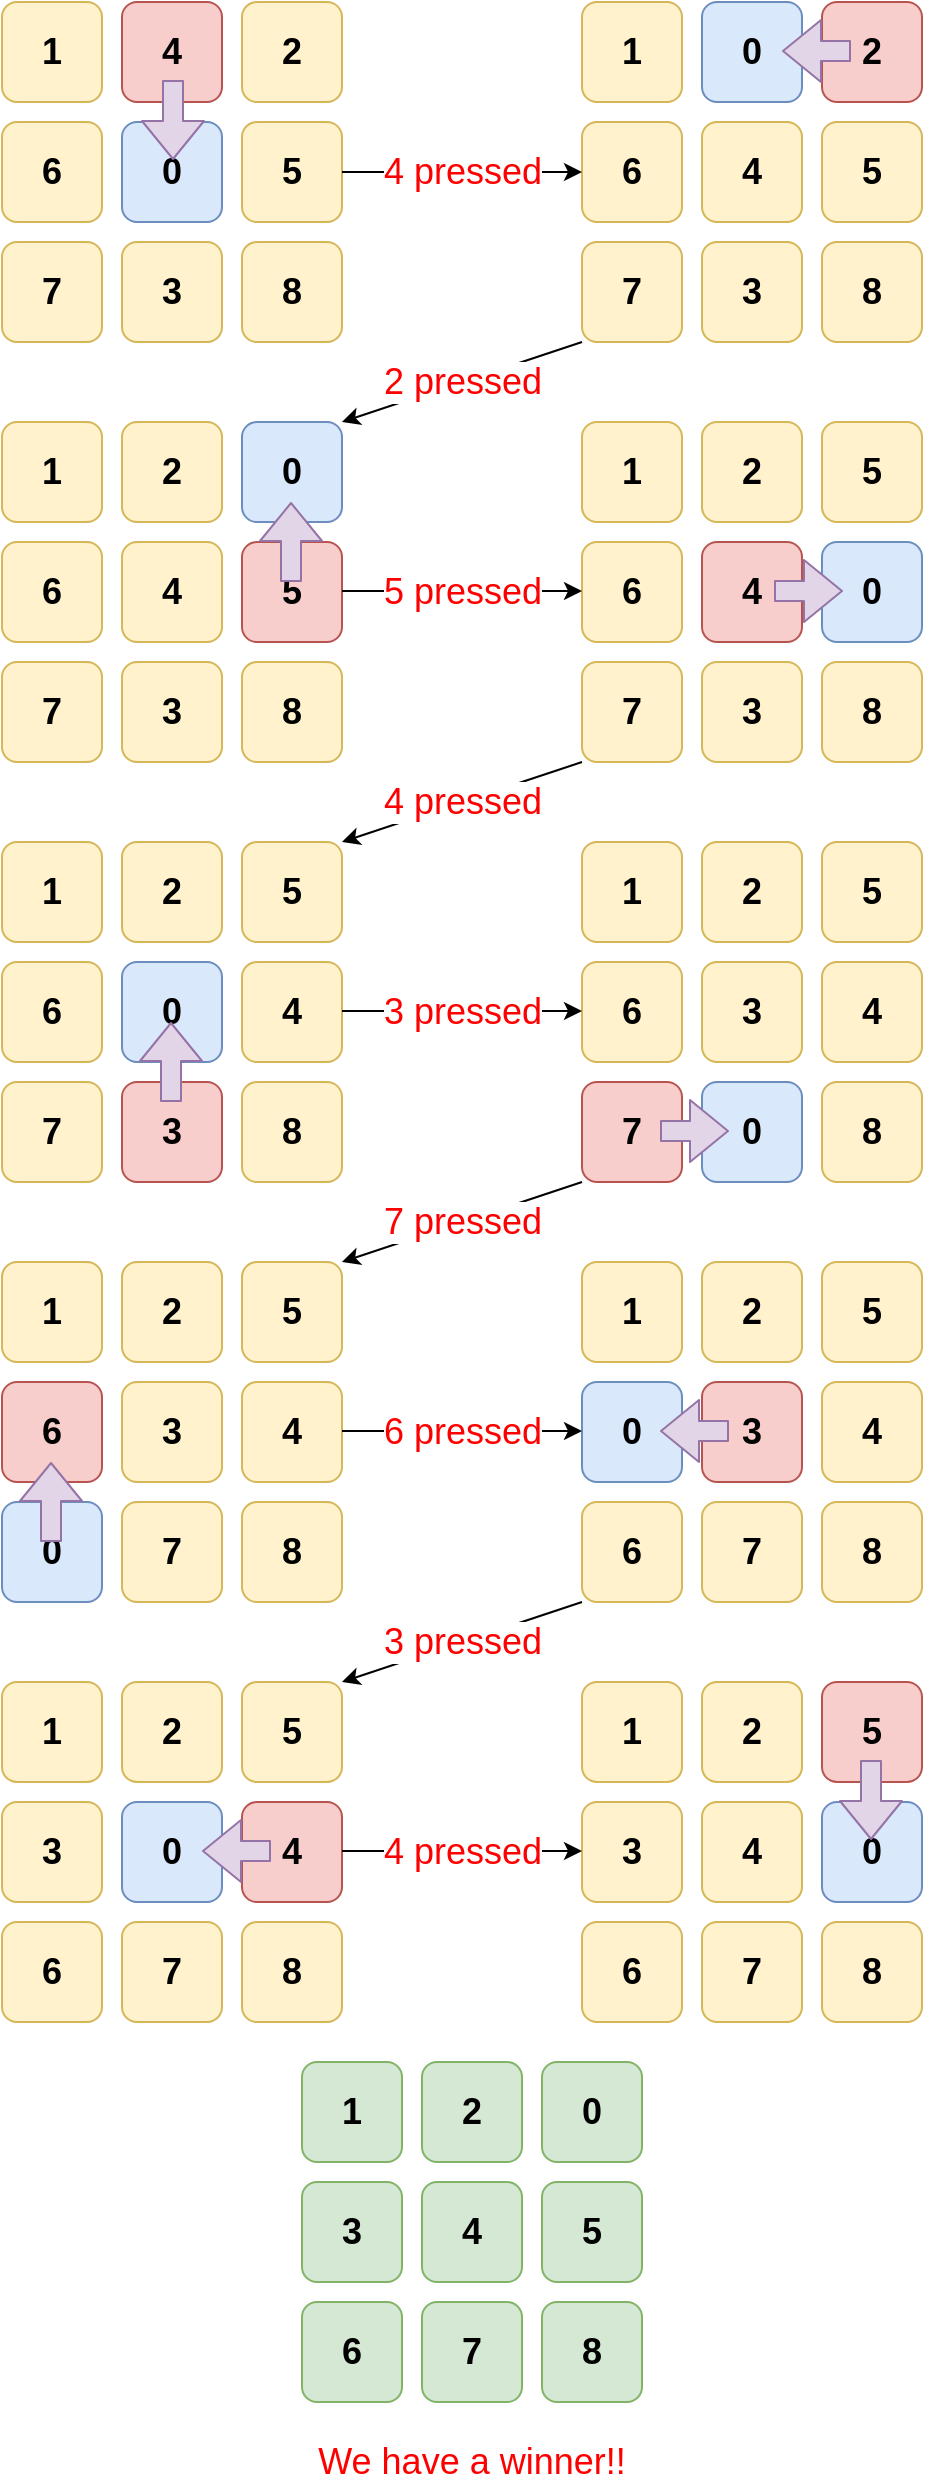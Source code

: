 <mxfile version="13.3.5" type="device"><diagram id="IdNBwmiJnigs1RtNa83q" name="Page-1"><mxGraphModel dx="505" dy="533" grid="1" gridSize="10" guides="1" tooltips="1" connect="1" arrows="1" fold="1" page="1" pageScale="1" pageWidth="827" pageHeight="1169" math="0" shadow="0"><root><mxCell id="0"/><mxCell id="1" parent="0"/><mxCell id="fEAamRtBCOsZhk_Phwfq-10" value="" style="group;fontStyle=1;fontSize=18;" parent="1" vertex="1" connectable="0"><mxGeometry x="50" y="30" width="170" height="170" as="geometry"/></mxCell><mxCell id="fEAamRtBCOsZhk_Phwfq-1" value="1" style="rounded=1;whiteSpace=wrap;html=1;fontStyle=1;fillColor=#fff2cc;strokeColor=#d6b656;fontSize=18;" parent="fEAamRtBCOsZhk_Phwfq-10" vertex="1"><mxGeometry width="50" height="50" as="geometry"/></mxCell><mxCell id="fEAamRtBCOsZhk_Phwfq-2" value="4" style="rounded=1;whiteSpace=wrap;html=1;fontStyle=1;fillColor=#f8cecc;strokeColor=#b85450;fontSize=18;" parent="fEAamRtBCOsZhk_Phwfq-10" vertex="1"><mxGeometry x="60" width="50" height="50" as="geometry"/></mxCell><mxCell id="fEAamRtBCOsZhk_Phwfq-3" value="2" style="rounded=1;whiteSpace=wrap;html=1;fontStyle=1;fillColor=#fff2cc;strokeColor=#d6b656;fontSize=18;" parent="fEAamRtBCOsZhk_Phwfq-10" vertex="1"><mxGeometry x="120" width="50" height="50" as="geometry"/></mxCell><mxCell id="fEAamRtBCOsZhk_Phwfq-4" value="6" style="rounded=1;whiteSpace=wrap;html=1;fontStyle=1;fillColor=#fff2cc;strokeColor=#d6b656;fontSize=18;" parent="fEAamRtBCOsZhk_Phwfq-10" vertex="1"><mxGeometry y="60" width="50" height="50" as="geometry"/></mxCell><mxCell id="fEAamRtBCOsZhk_Phwfq-5" value="0" style="rounded=1;whiteSpace=wrap;html=1;fontStyle=1;fillColor=#dae8fc;strokeColor=#6c8ebf;fontSize=18;" parent="fEAamRtBCOsZhk_Phwfq-10" vertex="1"><mxGeometry x="60" y="60" width="50" height="50" as="geometry"/></mxCell><mxCell id="fEAamRtBCOsZhk_Phwfq-6" value="5" style="rounded=1;whiteSpace=wrap;html=1;fontStyle=1;fillColor=#fff2cc;strokeColor=#d6b656;fontSize=18;" parent="fEAamRtBCOsZhk_Phwfq-10" vertex="1"><mxGeometry x="120" y="60" width="50" height="50" as="geometry"/></mxCell><mxCell id="fEAamRtBCOsZhk_Phwfq-7" value="7" style="rounded=1;whiteSpace=wrap;html=1;fontStyle=1;fillColor=#fff2cc;strokeColor=#d6b656;fontSize=18;" parent="fEAamRtBCOsZhk_Phwfq-10" vertex="1"><mxGeometry y="120" width="50" height="50" as="geometry"/></mxCell><mxCell id="fEAamRtBCOsZhk_Phwfq-8" value="3" style="rounded=1;whiteSpace=wrap;html=1;fontStyle=1;fillColor=#fff2cc;strokeColor=#d6b656;fontSize=18;" parent="fEAamRtBCOsZhk_Phwfq-10" vertex="1"><mxGeometry x="60" y="120" width="50" height="50" as="geometry"/></mxCell><mxCell id="fEAamRtBCOsZhk_Phwfq-9" value="8" style="rounded=1;whiteSpace=wrap;html=1;fontStyle=1;fillColor=#fff2cc;strokeColor=#d6b656;fontSize=18;" parent="fEAamRtBCOsZhk_Phwfq-10" vertex="1"><mxGeometry x="120" y="120" width="50" height="50" as="geometry"/></mxCell><mxCell id="2g79QHtmMcU-OyYzCeHJ-21" value="" style="shape=flexArrow;endArrow=classic;html=1;fillColor=#e1d5e7;strokeColor=#9673a6;fontSize=18;" edge="1" parent="fEAamRtBCOsZhk_Phwfq-10"><mxGeometry width="50" height="50" relative="1" as="geometry"><mxPoint x="85.5" y="39" as="sourcePoint"/><mxPoint x="85.5" y="79" as="targetPoint"/></mxGeometry></mxCell><mxCell id="fEAamRtBCOsZhk_Phwfq-11" value="" style="group;fontStyle=1;fontSize=18;" parent="1" vertex="1" connectable="0"><mxGeometry x="340" y="30" width="170" height="170" as="geometry"/></mxCell><mxCell id="fEAamRtBCOsZhk_Phwfq-12" value="1" style="rounded=1;whiteSpace=wrap;html=1;fontStyle=1;fillColor=#fff2cc;strokeColor=#d6b656;fontSize=18;" parent="fEAamRtBCOsZhk_Phwfq-11" vertex="1"><mxGeometry width="50" height="50" as="geometry"/></mxCell><mxCell id="fEAamRtBCOsZhk_Phwfq-13" value="0" style="rounded=1;whiteSpace=wrap;html=1;fontStyle=1;fillColor=#dae8fc;strokeColor=#6c8ebf;fontSize=18;" parent="fEAamRtBCOsZhk_Phwfq-11" vertex="1"><mxGeometry x="60" width="50" height="50" as="geometry"/></mxCell><mxCell id="fEAamRtBCOsZhk_Phwfq-14" value="2" style="rounded=1;whiteSpace=wrap;html=1;fontStyle=1;fillColor=#f8cecc;strokeColor=#b85450;fontSize=18;" parent="fEAamRtBCOsZhk_Phwfq-11" vertex="1"><mxGeometry x="120" width="50" height="50" as="geometry"/></mxCell><mxCell id="fEAamRtBCOsZhk_Phwfq-15" value="6" style="rounded=1;whiteSpace=wrap;html=1;fontStyle=1;fillColor=#fff2cc;strokeColor=#d6b656;fontSize=18;" parent="fEAamRtBCOsZhk_Phwfq-11" vertex="1"><mxGeometry y="60" width="50" height="50" as="geometry"/></mxCell><mxCell id="fEAamRtBCOsZhk_Phwfq-16" value="4" style="rounded=1;whiteSpace=wrap;html=1;fontStyle=1;fillColor=#fff2cc;strokeColor=#d6b656;fontSize=18;" parent="fEAamRtBCOsZhk_Phwfq-11" vertex="1"><mxGeometry x="60" y="60" width="50" height="50" as="geometry"/></mxCell><mxCell id="fEAamRtBCOsZhk_Phwfq-17" value="5" style="rounded=1;whiteSpace=wrap;html=1;fontStyle=1;fillColor=#fff2cc;strokeColor=#d6b656;fontSize=18;" parent="fEAamRtBCOsZhk_Phwfq-11" vertex="1"><mxGeometry x="120" y="60" width="50" height="50" as="geometry"/></mxCell><mxCell id="fEAamRtBCOsZhk_Phwfq-18" value="7" style="rounded=1;whiteSpace=wrap;html=1;fontStyle=1;fillColor=#fff2cc;strokeColor=#d6b656;fontSize=18;" parent="fEAamRtBCOsZhk_Phwfq-11" vertex="1"><mxGeometry y="120" width="50" height="50" as="geometry"/></mxCell><mxCell id="fEAamRtBCOsZhk_Phwfq-19" value="3" style="rounded=1;whiteSpace=wrap;html=1;fontStyle=1;fillColor=#fff2cc;strokeColor=#d6b656;fontSize=18;" parent="fEAamRtBCOsZhk_Phwfq-11" vertex="1"><mxGeometry x="60" y="120" width="50" height="50" as="geometry"/></mxCell><mxCell id="fEAamRtBCOsZhk_Phwfq-20" value="8" style="rounded=1;whiteSpace=wrap;html=1;fontStyle=1;fillColor=#fff2cc;strokeColor=#d6b656;fontSize=18;" parent="fEAamRtBCOsZhk_Phwfq-11" vertex="1"><mxGeometry x="120" y="120" width="50" height="50" as="geometry"/></mxCell><mxCell id="2g79QHtmMcU-OyYzCeHJ-22" value="" style="shape=flexArrow;endArrow=classic;html=1;fillColor=#e1d5e7;strokeColor=#9673a6;fontSize=18;" edge="1" parent="fEAamRtBCOsZhk_Phwfq-11"><mxGeometry width="50" height="50" relative="1" as="geometry"><mxPoint x="134.5" y="24.5" as="sourcePoint"/><mxPoint x="100" y="24.5" as="targetPoint"/></mxGeometry></mxCell><mxCell id="2g79QHtmMcU-OyYzCeHJ-1" value="" style="group;fontStyle=1;fontSize=18;" vertex="1" connectable="0" parent="1"><mxGeometry x="50" y="240" width="170" height="170" as="geometry"/></mxCell><mxCell id="2g79QHtmMcU-OyYzCeHJ-2" value="1" style="rounded=1;whiteSpace=wrap;html=1;fontStyle=1;fillColor=#fff2cc;strokeColor=#d6b656;fontSize=18;" vertex="1" parent="2g79QHtmMcU-OyYzCeHJ-1"><mxGeometry width="50" height="50" as="geometry"/></mxCell><mxCell id="2g79QHtmMcU-OyYzCeHJ-3" value="2" style="rounded=1;whiteSpace=wrap;html=1;fontStyle=1;fillColor=#fff2cc;strokeColor=#d6b656;fontSize=18;" vertex="1" parent="2g79QHtmMcU-OyYzCeHJ-1"><mxGeometry x="60" width="50" height="50" as="geometry"/></mxCell><mxCell id="2g79QHtmMcU-OyYzCeHJ-4" value="0" style="rounded=1;whiteSpace=wrap;html=1;fontStyle=1;fillColor=#dae8fc;strokeColor=#6c8ebf;fontSize=18;" vertex="1" parent="2g79QHtmMcU-OyYzCeHJ-1"><mxGeometry x="120" width="50" height="50" as="geometry"/></mxCell><mxCell id="2g79QHtmMcU-OyYzCeHJ-5" value="6" style="rounded=1;whiteSpace=wrap;html=1;fontStyle=1;fillColor=#fff2cc;strokeColor=#d6b656;fontSize=18;" vertex="1" parent="2g79QHtmMcU-OyYzCeHJ-1"><mxGeometry y="60" width="50" height="50" as="geometry"/></mxCell><mxCell id="2g79QHtmMcU-OyYzCeHJ-6" value="4" style="rounded=1;whiteSpace=wrap;html=1;fontStyle=1;fillColor=#fff2cc;strokeColor=#d6b656;fontSize=18;" vertex="1" parent="2g79QHtmMcU-OyYzCeHJ-1"><mxGeometry x="60" y="60" width="50" height="50" as="geometry"/></mxCell><mxCell id="2g79QHtmMcU-OyYzCeHJ-7" value="5" style="rounded=1;whiteSpace=wrap;html=1;fontStyle=1;fillColor=#f8cecc;strokeColor=#b85450;fontSize=18;" vertex="1" parent="2g79QHtmMcU-OyYzCeHJ-1"><mxGeometry x="120" y="60" width="50" height="50" as="geometry"/></mxCell><mxCell id="2g79QHtmMcU-OyYzCeHJ-8" value="7" style="rounded=1;whiteSpace=wrap;html=1;fontStyle=1;fillColor=#fff2cc;strokeColor=#d6b656;fontSize=18;" vertex="1" parent="2g79QHtmMcU-OyYzCeHJ-1"><mxGeometry y="120" width="50" height="50" as="geometry"/></mxCell><mxCell id="2g79QHtmMcU-OyYzCeHJ-9" value="3" style="rounded=1;whiteSpace=wrap;html=1;fontStyle=1;fillColor=#fff2cc;strokeColor=#d6b656;fontSize=18;" vertex="1" parent="2g79QHtmMcU-OyYzCeHJ-1"><mxGeometry x="60" y="120" width="50" height="50" as="geometry"/></mxCell><mxCell id="2g79QHtmMcU-OyYzCeHJ-10" value="8" style="rounded=1;whiteSpace=wrap;html=1;fontStyle=1;fillColor=#fff2cc;strokeColor=#d6b656;fontSize=18;" vertex="1" parent="2g79QHtmMcU-OyYzCeHJ-1"><mxGeometry x="120" y="120" width="50" height="50" as="geometry"/></mxCell><mxCell id="2g79QHtmMcU-OyYzCeHJ-25" value="" style="shape=flexArrow;endArrow=classic;html=1;fillColor=#e1d5e7;strokeColor=#9673a6;fontSize=18;" edge="1" parent="2g79QHtmMcU-OyYzCeHJ-1"><mxGeometry width="50" height="50" relative="1" as="geometry"><mxPoint x="144.5" y="80" as="sourcePoint"/><mxPoint x="144.5" y="40" as="targetPoint"/></mxGeometry></mxCell><mxCell id="2g79QHtmMcU-OyYzCeHJ-11" value="" style="group;fontStyle=1;fontSize=18;" vertex="1" connectable="0" parent="1"><mxGeometry x="340" y="240" width="170" height="170" as="geometry"/></mxCell><mxCell id="2g79QHtmMcU-OyYzCeHJ-12" value="1" style="rounded=1;whiteSpace=wrap;html=1;fontStyle=1;fontSize=18;fillColor=#fff2cc;strokeColor=#d6b656;" vertex="1" parent="2g79QHtmMcU-OyYzCeHJ-11"><mxGeometry width="50" height="50" as="geometry"/></mxCell><mxCell id="2g79QHtmMcU-OyYzCeHJ-13" value="2" style="rounded=1;whiteSpace=wrap;html=1;fontStyle=1;fontSize=18;fillColor=#fff2cc;strokeColor=#d6b656;" vertex="1" parent="2g79QHtmMcU-OyYzCeHJ-11"><mxGeometry x="60" width="50" height="50" as="geometry"/></mxCell><mxCell id="2g79QHtmMcU-OyYzCeHJ-14" value="5" style="rounded=1;whiteSpace=wrap;html=1;fontStyle=1;fontSize=18;fillColor=#fff2cc;strokeColor=#d6b656;" vertex="1" parent="2g79QHtmMcU-OyYzCeHJ-11"><mxGeometry x="120" width="50" height="50" as="geometry"/></mxCell><mxCell id="2g79QHtmMcU-OyYzCeHJ-15" value="6" style="rounded=1;whiteSpace=wrap;html=1;fontStyle=1;fontSize=18;fillColor=#fff2cc;strokeColor=#d6b656;" vertex="1" parent="2g79QHtmMcU-OyYzCeHJ-11"><mxGeometry y="60" width="50" height="50" as="geometry"/></mxCell><mxCell id="2g79QHtmMcU-OyYzCeHJ-16" value="4" style="rounded=1;whiteSpace=wrap;html=1;fontStyle=1;fontSize=18;fillColor=#f8cecc;strokeColor=#b85450;" vertex="1" parent="2g79QHtmMcU-OyYzCeHJ-11"><mxGeometry x="60" y="60" width="50" height="50" as="geometry"/></mxCell><mxCell id="2g79QHtmMcU-OyYzCeHJ-17" value="0" style="rounded=1;whiteSpace=wrap;html=1;fontStyle=1;fontSize=18;fillColor=#dae8fc;strokeColor=#6c8ebf;" vertex="1" parent="2g79QHtmMcU-OyYzCeHJ-11"><mxGeometry x="120" y="60" width="50" height="50" as="geometry"/></mxCell><mxCell id="2g79QHtmMcU-OyYzCeHJ-18" value="7" style="rounded=1;whiteSpace=wrap;html=1;fontStyle=1;fontSize=18;fillColor=#fff2cc;strokeColor=#d6b656;" vertex="1" parent="2g79QHtmMcU-OyYzCeHJ-11"><mxGeometry y="120" width="50" height="50" as="geometry"/></mxCell><mxCell id="2g79QHtmMcU-OyYzCeHJ-19" value="3" style="rounded=1;whiteSpace=wrap;html=1;fontStyle=1;fontSize=18;fillColor=#fff2cc;strokeColor=#d6b656;" vertex="1" parent="2g79QHtmMcU-OyYzCeHJ-11"><mxGeometry x="60" y="120" width="50" height="50" as="geometry"/></mxCell><mxCell id="2g79QHtmMcU-OyYzCeHJ-20" value="8" style="rounded=1;whiteSpace=wrap;html=1;fontStyle=1;fontSize=18;fillColor=#fff2cc;strokeColor=#d6b656;" vertex="1" parent="2g79QHtmMcU-OyYzCeHJ-11"><mxGeometry x="120" y="120" width="50" height="50" as="geometry"/></mxCell><mxCell id="2g79QHtmMcU-OyYzCeHJ-30" value="" style="shape=flexArrow;endArrow=classic;html=1;fillColor=#e1d5e7;strokeColor=#9673a6;fontSize=18;" edge="1" parent="2g79QHtmMcU-OyYzCeHJ-11"><mxGeometry width="50" height="50" relative="1" as="geometry"><mxPoint x="96" y="84.5" as="sourcePoint"/><mxPoint x="130.5" y="84.5" as="targetPoint"/></mxGeometry></mxCell><mxCell id="2g79QHtmMcU-OyYzCeHJ-26" value="&lt;font color=&quot;#ff0000&quot; style=&quot;font-size: 18px;&quot;&gt;4 pressed&lt;/font&gt;" style="edgeStyle=orthogonalEdgeStyle;rounded=0;orthogonalLoop=1;jettySize=auto;html=1;exitX=1;exitY=0.5;exitDx=0;exitDy=0;entryX=0;entryY=0.5;entryDx=0;entryDy=0;fontSize=18;" edge="1" parent="1" source="fEAamRtBCOsZhk_Phwfq-6" target="fEAamRtBCOsZhk_Phwfq-15"><mxGeometry relative="1" as="geometry"/></mxCell><mxCell id="2g79QHtmMcU-OyYzCeHJ-27" value="&lt;font color=&quot;#ff0000&quot;&gt;2 pressed&lt;/font&gt;" style="rounded=0;orthogonalLoop=1;jettySize=auto;html=1;exitX=0;exitY=1;exitDx=0;exitDy=0;entryX=1;entryY=0;entryDx=0;entryDy=0;fontSize=18;" edge="1" parent="1" source="fEAamRtBCOsZhk_Phwfq-18" target="2g79QHtmMcU-OyYzCeHJ-4"><mxGeometry relative="1" as="geometry"/></mxCell><mxCell id="2g79QHtmMcU-OyYzCeHJ-31" value="&lt;font color=&quot;#ff0000&quot; style=&quot;font-size: 18px&quot;&gt;5 pressed&lt;/font&gt;" style="edgeStyle=orthogonalEdgeStyle;rounded=0;orthogonalLoop=1;jettySize=auto;html=1;exitX=1;exitY=0.5;exitDx=0;exitDy=0;entryX=0;entryY=0.5;entryDx=0;entryDy=0;fontSize=18;" edge="1" parent="1"><mxGeometry relative="1" as="geometry"><mxPoint x="220" y="324.5" as="sourcePoint"/><mxPoint x="340" y="324.5" as="targetPoint"/></mxGeometry></mxCell><mxCell id="2g79QHtmMcU-OyYzCeHJ-32" value="&lt;font color=&quot;#ff0000&quot;&gt;4 pressed&lt;/font&gt;" style="rounded=0;orthogonalLoop=1;jettySize=auto;html=1;exitX=0;exitY=1;exitDx=0;exitDy=0;entryX=1;entryY=0;entryDx=0;entryDy=0;fontSize=18;" edge="1" parent="1"><mxGeometry relative="1" as="geometry"><mxPoint x="340" y="410" as="sourcePoint"/><mxPoint x="220" y="450" as="targetPoint"/></mxGeometry></mxCell><mxCell id="2g79QHtmMcU-OyYzCeHJ-33" value="" style="group;fontStyle=1;fontSize=18;" vertex="1" connectable="0" parent="1"><mxGeometry x="50" y="450" width="170" height="170" as="geometry"/></mxCell><mxCell id="2g79QHtmMcU-OyYzCeHJ-34" value="1" style="rounded=1;whiteSpace=wrap;html=1;fontStyle=1;fontSize=18;fillColor=#fff2cc;strokeColor=#d6b656;" vertex="1" parent="2g79QHtmMcU-OyYzCeHJ-33"><mxGeometry width="50" height="50" as="geometry"/></mxCell><mxCell id="2g79QHtmMcU-OyYzCeHJ-35" value="2" style="rounded=1;whiteSpace=wrap;html=1;fontStyle=1;fontSize=18;fillColor=#fff2cc;strokeColor=#d6b656;" vertex="1" parent="2g79QHtmMcU-OyYzCeHJ-33"><mxGeometry x="60" width="50" height="50" as="geometry"/></mxCell><mxCell id="2g79QHtmMcU-OyYzCeHJ-36" value="5" style="rounded=1;whiteSpace=wrap;html=1;fontStyle=1;fontSize=18;fillColor=#fff2cc;strokeColor=#d6b656;" vertex="1" parent="2g79QHtmMcU-OyYzCeHJ-33"><mxGeometry x="120" width="50" height="50" as="geometry"/></mxCell><mxCell id="2g79QHtmMcU-OyYzCeHJ-37" value="6" style="rounded=1;whiteSpace=wrap;html=1;fontStyle=1;fontSize=18;fillColor=#fff2cc;strokeColor=#d6b656;" vertex="1" parent="2g79QHtmMcU-OyYzCeHJ-33"><mxGeometry y="60" width="50" height="50" as="geometry"/></mxCell><mxCell id="2g79QHtmMcU-OyYzCeHJ-38" value="0" style="rounded=1;whiteSpace=wrap;html=1;fontStyle=1;fontSize=18;fillColor=#dae8fc;strokeColor=#6c8ebf;" vertex="1" parent="2g79QHtmMcU-OyYzCeHJ-33"><mxGeometry x="60" y="60" width="50" height="50" as="geometry"/></mxCell><mxCell id="2g79QHtmMcU-OyYzCeHJ-39" value="4" style="rounded=1;whiteSpace=wrap;html=1;fontStyle=1;fontSize=18;fillColor=#fff2cc;strokeColor=#d6b656;" vertex="1" parent="2g79QHtmMcU-OyYzCeHJ-33"><mxGeometry x="120" y="60" width="50" height="50" as="geometry"/></mxCell><mxCell id="2g79QHtmMcU-OyYzCeHJ-40" value="7" style="rounded=1;whiteSpace=wrap;html=1;fontStyle=1;fontSize=18;fillColor=#fff2cc;strokeColor=#d6b656;" vertex="1" parent="2g79QHtmMcU-OyYzCeHJ-33"><mxGeometry y="120" width="50" height="50" as="geometry"/></mxCell><mxCell id="2g79QHtmMcU-OyYzCeHJ-41" value="3" style="rounded=1;whiteSpace=wrap;html=1;fontStyle=1;fontSize=18;fillColor=#f8cecc;strokeColor=#b85450;" vertex="1" parent="2g79QHtmMcU-OyYzCeHJ-33"><mxGeometry x="60" y="120" width="50" height="50" as="geometry"/></mxCell><mxCell id="2g79QHtmMcU-OyYzCeHJ-42" value="8" style="rounded=1;whiteSpace=wrap;html=1;fontStyle=1;fontSize=18;fillColor=#fff2cc;strokeColor=#d6b656;" vertex="1" parent="2g79QHtmMcU-OyYzCeHJ-33"><mxGeometry x="120" y="120" width="50" height="50" as="geometry"/></mxCell><mxCell id="2g79QHtmMcU-OyYzCeHJ-44" value="" style="shape=flexArrow;endArrow=classic;html=1;fillColor=#e1d5e7;strokeColor=#9673a6;fontSize=18;" edge="1" parent="2g79QHtmMcU-OyYzCeHJ-33"><mxGeometry width="50" height="50" relative="1" as="geometry"><mxPoint x="84.5" y="130" as="sourcePoint"/><mxPoint x="84.5" y="90" as="targetPoint"/></mxGeometry></mxCell><mxCell id="2g79QHtmMcU-OyYzCeHJ-45" value="" style="group;fontStyle=1;fontSize=18;" vertex="1" connectable="0" parent="1"><mxGeometry x="340" y="450" width="170" height="170" as="geometry"/></mxCell><mxCell id="2g79QHtmMcU-OyYzCeHJ-46" value="1" style="rounded=1;whiteSpace=wrap;html=1;fontStyle=1;fontSize=18;fillColor=#fff2cc;strokeColor=#d6b656;" vertex="1" parent="2g79QHtmMcU-OyYzCeHJ-45"><mxGeometry width="50" height="50" as="geometry"/></mxCell><mxCell id="2g79QHtmMcU-OyYzCeHJ-47" value="2" style="rounded=1;whiteSpace=wrap;html=1;fontStyle=1;fontSize=18;fillColor=#fff2cc;strokeColor=#d6b656;" vertex="1" parent="2g79QHtmMcU-OyYzCeHJ-45"><mxGeometry x="60" width="50" height="50" as="geometry"/></mxCell><mxCell id="2g79QHtmMcU-OyYzCeHJ-48" value="5" style="rounded=1;whiteSpace=wrap;html=1;fontStyle=1;fontSize=18;fillColor=#fff2cc;strokeColor=#d6b656;" vertex="1" parent="2g79QHtmMcU-OyYzCeHJ-45"><mxGeometry x="120" width="50" height="50" as="geometry"/></mxCell><mxCell id="2g79QHtmMcU-OyYzCeHJ-49" value="6" style="rounded=1;whiteSpace=wrap;html=1;fontStyle=1;fontSize=18;fillColor=#fff2cc;strokeColor=#d6b656;" vertex="1" parent="2g79QHtmMcU-OyYzCeHJ-45"><mxGeometry y="60" width="50" height="50" as="geometry"/></mxCell><mxCell id="2g79QHtmMcU-OyYzCeHJ-50" value="3" style="rounded=1;whiteSpace=wrap;html=1;fontStyle=1;fontSize=18;fillColor=#fff2cc;strokeColor=#d6b656;" vertex="1" parent="2g79QHtmMcU-OyYzCeHJ-45"><mxGeometry x="60" y="60" width="50" height="50" as="geometry"/></mxCell><mxCell id="2g79QHtmMcU-OyYzCeHJ-51" value="4" style="rounded=1;whiteSpace=wrap;html=1;fontStyle=1;fontSize=18;fillColor=#fff2cc;strokeColor=#d6b656;" vertex="1" parent="2g79QHtmMcU-OyYzCeHJ-45"><mxGeometry x="120" y="60" width="50" height="50" as="geometry"/></mxCell><mxCell id="2g79QHtmMcU-OyYzCeHJ-52" value="7" style="rounded=1;whiteSpace=wrap;html=1;fontStyle=1;fontSize=18;fillColor=#f8cecc;strokeColor=#b85450;" vertex="1" parent="2g79QHtmMcU-OyYzCeHJ-45"><mxGeometry y="120" width="50" height="50" as="geometry"/></mxCell><mxCell id="2g79QHtmMcU-OyYzCeHJ-53" value="0" style="rounded=1;whiteSpace=wrap;html=1;fontStyle=1;fontSize=18;fillColor=#dae8fc;strokeColor=#6c8ebf;" vertex="1" parent="2g79QHtmMcU-OyYzCeHJ-45"><mxGeometry x="60" y="120" width="50" height="50" as="geometry"/></mxCell><mxCell id="2g79QHtmMcU-OyYzCeHJ-54" value="8" style="rounded=1;whiteSpace=wrap;html=1;fontStyle=1;fontSize=18;fillColor=#fff2cc;strokeColor=#d6b656;" vertex="1" parent="2g79QHtmMcU-OyYzCeHJ-45"><mxGeometry x="120" y="120" width="50" height="50" as="geometry"/></mxCell><mxCell id="2g79QHtmMcU-OyYzCeHJ-57" value="" style="shape=flexArrow;endArrow=classic;html=1;fillColor=#e1d5e7;strokeColor=#9673a6;fontSize=18;" edge="1" parent="2g79QHtmMcU-OyYzCeHJ-45"><mxGeometry width="50" height="50" relative="1" as="geometry"><mxPoint x="39" y="144.5" as="sourcePoint"/><mxPoint x="73.5" y="144.5" as="targetPoint"/></mxGeometry></mxCell><mxCell id="2g79QHtmMcU-OyYzCeHJ-56" value="&lt;font color=&quot;#ff0000&quot; style=&quot;font-size: 18px&quot;&gt;3 pressed&lt;/font&gt;" style="edgeStyle=orthogonalEdgeStyle;rounded=0;orthogonalLoop=1;jettySize=auto;html=1;exitX=1;exitY=0.5;exitDx=0;exitDy=0;entryX=0;entryY=0.5;entryDx=0;entryDy=0;fontSize=18;" edge="1" parent="1"><mxGeometry relative="1" as="geometry"><mxPoint x="220" y="534.5" as="sourcePoint"/><mxPoint x="340" y="534.5" as="targetPoint"/></mxGeometry></mxCell><mxCell id="2g79QHtmMcU-OyYzCeHJ-58" value="&lt;font color=&quot;#ff0000&quot;&gt;7 pressed&lt;/font&gt;" style="rounded=0;orthogonalLoop=1;jettySize=auto;html=1;exitX=0;exitY=1;exitDx=0;exitDy=0;entryX=1;entryY=0;entryDx=0;entryDy=0;fontSize=18;" edge="1" parent="1"><mxGeometry relative="1" as="geometry"><mxPoint x="340" y="620" as="sourcePoint"/><mxPoint x="220" y="660" as="targetPoint"/></mxGeometry></mxCell><mxCell id="2g79QHtmMcU-OyYzCeHJ-59" value="" style="group;fontStyle=1;fontSize=18;" vertex="1" connectable="0" parent="1"><mxGeometry x="50" y="660" width="170" height="170" as="geometry"/></mxCell><mxCell id="2g79QHtmMcU-OyYzCeHJ-60" value="1" style="rounded=1;whiteSpace=wrap;html=1;fontStyle=1;fontSize=18;fillColor=#fff2cc;strokeColor=#d6b656;" vertex="1" parent="2g79QHtmMcU-OyYzCeHJ-59"><mxGeometry width="50" height="50" as="geometry"/></mxCell><mxCell id="2g79QHtmMcU-OyYzCeHJ-61" value="2" style="rounded=1;whiteSpace=wrap;html=1;fontStyle=1;fontSize=18;fillColor=#fff2cc;strokeColor=#d6b656;" vertex="1" parent="2g79QHtmMcU-OyYzCeHJ-59"><mxGeometry x="60" width="50" height="50" as="geometry"/></mxCell><mxCell id="2g79QHtmMcU-OyYzCeHJ-62" value="5" style="rounded=1;whiteSpace=wrap;html=1;fontStyle=1;fontSize=18;fillColor=#fff2cc;strokeColor=#d6b656;" vertex="1" parent="2g79QHtmMcU-OyYzCeHJ-59"><mxGeometry x="120" width="50" height="50" as="geometry"/></mxCell><mxCell id="2g79QHtmMcU-OyYzCeHJ-63" value="6" style="rounded=1;whiteSpace=wrap;html=1;fontStyle=1;fontSize=18;fillColor=#f8cecc;strokeColor=#b85450;" vertex="1" parent="2g79QHtmMcU-OyYzCeHJ-59"><mxGeometry y="60" width="50" height="50" as="geometry"/></mxCell><mxCell id="2g79QHtmMcU-OyYzCeHJ-64" value="3" style="rounded=1;whiteSpace=wrap;html=1;fontStyle=1;fontSize=18;fillColor=#fff2cc;strokeColor=#d6b656;" vertex="1" parent="2g79QHtmMcU-OyYzCeHJ-59"><mxGeometry x="60" y="60" width="50" height="50" as="geometry"/></mxCell><mxCell id="2g79QHtmMcU-OyYzCeHJ-65" value="4" style="rounded=1;whiteSpace=wrap;html=1;fontStyle=1;fontSize=18;fillColor=#fff2cc;strokeColor=#d6b656;" vertex="1" parent="2g79QHtmMcU-OyYzCeHJ-59"><mxGeometry x="120" y="60" width="50" height="50" as="geometry"/></mxCell><mxCell id="2g79QHtmMcU-OyYzCeHJ-66" value="0" style="rounded=1;whiteSpace=wrap;html=1;fontStyle=1;fontSize=18;fillColor=#dae8fc;strokeColor=#6c8ebf;" vertex="1" parent="2g79QHtmMcU-OyYzCeHJ-59"><mxGeometry y="120" width="50" height="50" as="geometry"/></mxCell><mxCell id="2g79QHtmMcU-OyYzCeHJ-67" value="7" style="rounded=1;whiteSpace=wrap;html=1;fontStyle=1;fontSize=18;fillColor=#fff2cc;strokeColor=#d6b656;" vertex="1" parent="2g79QHtmMcU-OyYzCeHJ-59"><mxGeometry x="60" y="120" width="50" height="50" as="geometry"/></mxCell><mxCell id="2g79QHtmMcU-OyYzCeHJ-68" value="8" style="rounded=1;whiteSpace=wrap;html=1;fontStyle=1;fontSize=18;fillColor=#fff2cc;strokeColor=#d6b656;" vertex="1" parent="2g79QHtmMcU-OyYzCeHJ-59"><mxGeometry x="120" y="120" width="50" height="50" as="geometry"/></mxCell><mxCell id="2g79QHtmMcU-OyYzCeHJ-71" value="" style="shape=flexArrow;endArrow=classic;html=1;fillColor=#e1d5e7;strokeColor=#9673a6;fontSize=18;" edge="1" parent="2g79QHtmMcU-OyYzCeHJ-59"><mxGeometry width="50" height="50" relative="1" as="geometry"><mxPoint x="24.5" y="140" as="sourcePoint"/><mxPoint x="24.5" y="100" as="targetPoint"/></mxGeometry></mxCell><mxCell id="2g79QHtmMcU-OyYzCeHJ-72" value="" style="group;fontStyle=1;fontSize=18;" vertex="1" connectable="0" parent="1"><mxGeometry x="340" y="660" width="170" height="170" as="geometry"/></mxCell><mxCell id="2g79QHtmMcU-OyYzCeHJ-73" value="1" style="rounded=1;whiteSpace=wrap;html=1;fontStyle=1;fontSize=18;fillColor=#fff2cc;strokeColor=#d6b656;" vertex="1" parent="2g79QHtmMcU-OyYzCeHJ-72"><mxGeometry width="50" height="50" as="geometry"/></mxCell><mxCell id="2g79QHtmMcU-OyYzCeHJ-74" value="2" style="rounded=1;whiteSpace=wrap;html=1;fontStyle=1;fontSize=18;fillColor=#fff2cc;strokeColor=#d6b656;" vertex="1" parent="2g79QHtmMcU-OyYzCeHJ-72"><mxGeometry x="60" width="50" height="50" as="geometry"/></mxCell><mxCell id="2g79QHtmMcU-OyYzCeHJ-75" value="5" style="rounded=1;whiteSpace=wrap;html=1;fontStyle=1;fontSize=18;fillColor=#fff2cc;strokeColor=#d6b656;" vertex="1" parent="2g79QHtmMcU-OyYzCeHJ-72"><mxGeometry x="120" width="50" height="50" as="geometry"/></mxCell><mxCell id="2g79QHtmMcU-OyYzCeHJ-76" value="0" style="rounded=1;whiteSpace=wrap;html=1;fontStyle=1;fontSize=18;fillColor=#dae8fc;strokeColor=#6c8ebf;" vertex="1" parent="2g79QHtmMcU-OyYzCeHJ-72"><mxGeometry y="60" width="50" height="50" as="geometry"/></mxCell><mxCell id="2g79QHtmMcU-OyYzCeHJ-77" value="3" style="rounded=1;whiteSpace=wrap;html=1;fontStyle=1;fontSize=18;fillColor=#f8cecc;strokeColor=#b85450;" vertex="1" parent="2g79QHtmMcU-OyYzCeHJ-72"><mxGeometry x="60" y="60" width="50" height="50" as="geometry"/></mxCell><mxCell id="2g79QHtmMcU-OyYzCeHJ-78" value="4" style="rounded=1;whiteSpace=wrap;html=1;fontStyle=1;fontSize=18;fillColor=#fff2cc;strokeColor=#d6b656;" vertex="1" parent="2g79QHtmMcU-OyYzCeHJ-72"><mxGeometry x="120" y="60" width="50" height="50" as="geometry"/></mxCell><mxCell id="2g79QHtmMcU-OyYzCeHJ-79" value="6" style="rounded=1;whiteSpace=wrap;html=1;fontStyle=1;fontSize=18;fillColor=#fff2cc;strokeColor=#d6b656;" vertex="1" parent="2g79QHtmMcU-OyYzCeHJ-72"><mxGeometry y="120" width="50" height="50" as="geometry"/></mxCell><mxCell id="2g79QHtmMcU-OyYzCeHJ-80" value="7" style="rounded=1;whiteSpace=wrap;html=1;fontStyle=1;fontSize=18;fillColor=#fff2cc;strokeColor=#d6b656;" vertex="1" parent="2g79QHtmMcU-OyYzCeHJ-72"><mxGeometry x="60" y="120" width="50" height="50" as="geometry"/></mxCell><mxCell id="2g79QHtmMcU-OyYzCeHJ-81" value="8" style="rounded=1;whiteSpace=wrap;html=1;fontStyle=1;fontSize=18;fillColor=#fff2cc;strokeColor=#d6b656;" vertex="1" parent="2g79QHtmMcU-OyYzCeHJ-72"><mxGeometry x="120" y="120" width="50" height="50" as="geometry"/></mxCell><mxCell id="2g79QHtmMcU-OyYzCeHJ-95" value="" style="shape=flexArrow;endArrow=classic;html=1;fillColor=#e1d5e7;strokeColor=#9673a6;fontSize=18;" edge="1" parent="2g79QHtmMcU-OyYzCeHJ-72"><mxGeometry width="50" height="50" relative="1" as="geometry"><mxPoint x="73.5" y="84.5" as="sourcePoint"/><mxPoint x="39" y="84.5" as="targetPoint"/></mxGeometry></mxCell><mxCell id="2g79QHtmMcU-OyYzCeHJ-83" value="&lt;font color=&quot;#ff0000&quot; style=&quot;font-size: 18px&quot;&gt;6 pressed&lt;/font&gt;" style="edgeStyle=orthogonalEdgeStyle;rounded=0;orthogonalLoop=1;jettySize=auto;html=1;exitX=1;exitY=0.5;exitDx=0;exitDy=0;entryX=0;entryY=0.5;entryDx=0;entryDy=0;fontSize=18;" edge="1" parent="1"><mxGeometry relative="1" as="geometry"><mxPoint x="220" y="744.5" as="sourcePoint"/><mxPoint x="340" y="744.5" as="targetPoint"/></mxGeometry></mxCell><mxCell id="2g79QHtmMcU-OyYzCeHJ-84" value="&lt;font color=&quot;#ff0000&quot;&gt;3 pressed&lt;/font&gt;" style="rounded=0;orthogonalLoop=1;jettySize=auto;html=1;exitX=0;exitY=1;exitDx=0;exitDy=0;entryX=1;entryY=0;entryDx=0;entryDy=0;fontSize=18;" edge="1" parent="1"><mxGeometry relative="1" as="geometry"><mxPoint x="340" y="830" as="sourcePoint"/><mxPoint x="220" y="870" as="targetPoint"/></mxGeometry></mxCell><mxCell id="2g79QHtmMcU-OyYzCeHJ-85" value="" style="group;fontStyle=1;fontSize=18;" vertex="1" connectable="0" parent="1"><mxGeometry x="50" y="870" width="170" height="170" as="geometry"/></mxCell><mxCell id="2g79QHtmMcU-OyYzCeHJ-86" value="1" style="rounded=1;whiteSpace=wrap;html=1;fontStyle=1;fontSize=18;fillColor=#fff2cc;strokeColor=#d6b656;" vertex="1" parent="2g79QHtmMcU-OyYzCeHJ-85"><mxGeometry width="50" height="50" as="geometry"/></mxCell><mxCell id="2g79QHtmMcU-OyYzCeHJ-87" value="2" style="rounded=1;whiteSpace=wrap;html=1;fontStyle=1;fontSize=18;fillColor=#fff2cc;strokeColor=#d6b656;" vertex="1" parent="2g79QHtmMcU-OyYzCeHJ-85"><mxGeometry x="60" width="50" height="50" as="geometry"/></mxCell><mxCell id="2g79QHtmMcU-OyYzCeHJ-88" value="5" style="rounded=1;whiteSpace=wrap;html=1;fontStyle=1;fontSize=18;fillColor=#fff2cc;strokeColor=#d6b656;" vertex="1" parent="2g79QHtmMcU-OyYzCeHJ-85"><mxGeometry x="120" width="50" height="50" as="geometry"/></mxCell><mxCell id="2g79QHtmMcU-OyYzCeHJ-89" value="3" style="rounded=1;whiteSpace=wrap;html=1;fontStyle=1;fontSize=18;fillColor=#fff2cc;strokeColor=#d6b656;" vertex="1" parent="2g79QHtmMcU-OyYzCeHJ-85"><mxGeometry y="60" width="50" height="50" as="geometry"/></mxCell><mxCell id="2g79QHtmMcU-OyYzCeHJ-90" value="0" style="rounded=1;whiteSpace=wrap;html=1;fontStyle=1;fontSize=18;fillColor=#dae8fc;strokeColor=#6c8ebf;" vertex="1" parent="2g79QHtmMcU-OyYzCeHJ-85"><mxGeometry x="60" y="60" width="50" height="50" as="geometry"/></mxCell><mxCell id="2g79QHtmMcU-OyYzCeHJ-91" value="4" style="rounded=1;whiteSpace=wrap;html=1;fontStyle=1;fontSize=18;fillColor=#f8cecc;strokeColor=#b85450;" vertex="1" parent="2g79QHtmMcU-OyYzCeHJ-85"><mxGeometry x="120" y="60" width="50" height="50" as="geometry"/></mxCell><mxCell id="2g79QHtmMcU-OyYzCeHJ-92" value="6" style="rounded=1;whiteSpace=wrap;html=1;fontStyle=1;fontSize=18;fillColor=#fff2cc;strokeColor=#d6b656;" vertex="1" parent="2g79QHtmMcU-OyYzCeHJ-85"><mxGeometry y="120" width="50" height="50" as="geometry"/></mxCell><mxCell id="2g79QHtmMcU-OyYzCeHJ-93" value="7" style="rounded=1;whiteSpace=wrap;html=1;fontStyle=1;fontSize=18;fillColor=#fff2cc;strokeColor=#d6b656;" vertex="1" parent="2g79QHtmMcU-OyYzCeHJ-85"><mxGeometry x="60" y="120" width="50" height="50" as="geometry"/></mxCell><mxCell id="2g79QHtmMcU-OyYzCeHJ-94" value="8" style="rounded=1;whiteSpace=wrap;html=1;fontStyle=1;fontSize=18;fillColor=#fff2cc;strokeColor=#d6b656;" vertex="1" parent="2g79QHtmMcU-OyYzCeHJ-85"><mxGeometry x="120" y="120" width="50" height="50" as="geometry"/></mxCell><mxCell id="2g79QHtmMcU-OyYzCeHJ-96" value="" style="shape=flexArrow;endArrow=classic;html=1;fillColor=#e1d5e7;strokeColor=#9673a6;fontSize=18;" edge="1" parent="2g79QHtmMcU-OyYzCeHJ-85"><mxGeometry width="50" height="50" relative="1" as="geometry"><mxPoint x="134.5" y="84.5" as="sourcePoint"/><mxPoint x="100" y="84.5" as="targetPoint"/></mxGeometry></mxCell><mxCell id="2g79QHtmMcU-OyYzCeHJ-97" value="" style="group;fontStyle=1;fontSize=18;" vertex="1" connectable="0" parent="1"><mxGeometry x="340" y="870" width="170" height="170" as="geometry"/></mxCell><mxCell id="2g79QHtmMcU-OyYzCeHJ-98" value="1" style="rounded=1;whiteSpace=wrap;html=1;fontStyle=1;fontSize=18;fillColor=#fff2cc;strokeColor=#d6b656;" vertex="1" parent="2g79QHtmMcU-OyYzCeHJ-97"><mxGeometry width="50" height="50" as="geometry"/></mxCell><mxCell id="2g79QHtmMcU-OyYzCeHJ-99" value="2" style="rounded=1;whiteSpace=wrap;html=1;fontStyle=1;fontSize=18;fillColor=#fff2cc;strokeColor=#d6b656;" vertex="1" parent="2g79QHtmMcU-OyYzCeHJ-97"><mxGeometry x="60" width="50" height="50" as="geometry"/></mxCell><mxCell id="2g79QHtmMcU-OyYzCeHJ-100" value="5" style="rounded=1;whiteSpace=wrap;html=1;fontStyle=1;fontSize=18;fillColor=#f8cecc;strokeColor=#b85450;" vertex="1" parent="2g79QHtmMcU-OyYzCeHJ-97"><mxGeometry x="120" width="50" height="50" as="geometry"/></mxCell><mxCell id="2g79QHtmMcU-OyYzCeHJ-101" value="3" style="rounded=1;whiteSpace=wrap;html=1;fontStyle=1;fontSize=18;fillColor=#fff2cc;strokeColor=#d6b656;" vertex="1" parent="2g79QHtmMcU-OyYzCeHJ-97"><mxGeometry y="60" width="50" height="50" as="geometry"/></mxCell><mxCell id="2g79QHtmMcU-OyYzCeHJ-102" value="4" style="rounded=1;whiteSpace=wrap;html=1;fontStyle=1;fontSize=18;fillColor=#fff2cc;strokeColor=#d6b656;" vertex="1" parent="2g79QHtmMcU-OyYzCeHJ-97"><mxGeometry x="60" y="60" width="50" height="50" as="geometry"/></mxCell><mxCell id="2g79QHtmMcU-OyYzCeHJ-103" value="0" style="rounded=1;whiteSpace=wrap;html=1;fontStyle=1;fontSize=18;fillColor=#dae8fc;strokeColor=#6c8ebf;" vertex="1" parent="2g79QHtmMcU-OyYzCeHJ-97"><mxGeometry x="120" y="60" width="50" height="50" as="geometry"/></mxCell><mxCell id="2g79QHtmMcU-OyYzCeHJ-104" value="6" style="rounded=1;whiteSpace=wrap;html=1;fontStyle=1;fontSize=18;fillColor=#fff2cc;strokeColor=#d6b656;" vertex="1" parent="2g79QHtmMcU-OyYzCeHJ-97"><mxGeometry y="120" width="50" height="50" as="geometry"/></mxCell><mxCell id="2g79QHtmMcU-OyYzCeHJ-105" value="7" style="rounded=1;whiteSpace=wrap;html=1;fontStyle=1;fontSize=18;fillColor=#fff2cc;strokeColor=#d6b656;" vertex="1" parent="2g79QHtmMcU-OyYzCeHJ-97"><mxGeometry x="60" y="120" width="50" height="50" as="geometry"/></mxCell><mxCell id="2g79QHtmMcU-OyYzCeHJ-106" value="8" style="rounded=1;whiteSpace=wrap;html=1;fontStyle=1;fontSize=18;fillColor=#fff2cc;strokeColor=#d6b656;" vertex="1" parent="2g79QHtmMcU-OyYzCeHJ-97"><mxGeometry x="120" y="120" width="50" height="50" as="geometry"/></mxCell><mxCell id="2g79QHtmMcU-OyYzCeHJ-109" value="" style="shape=flexArrow;endArrow=classic;html=1;fillColor=#e1d5e7;strokeColor=#9673a6;fontSize=18;" edge="1" parent="2g79QHtmMcU-OyYzCeHJ-97"><mxGeometry width="50" height="50" relative="1" as="geometry"><mxPoint x="144.5" y="39" as="sourcePoint"/><mxPoint x="144.5" y="79" as="targetPoint"/></mxGeometry></mxCell><mxCell id="2g79QHtmMcU-OyYzCeHJ-108" value="&lt;font color=&quot;#ff0000&quot;&gt;4 pressed&lt;/font&gt;" style="edgeStyle=orthogonalEdgeStyle;rounded=0;orthogonalLoop=1;jettySize=auto;html=1;exitX=1;exitY=0.5;exitDx=0;exitDy=0;entryX=0;entryY=0.5;entryDx=0;entryDy=0;fontSize=18;" edge="1" parent="1"><mxGeometry relative="1" as="geometry"><mxPoint x="220" y="954.5" as="sourcePoint"/><mxPoint x="340" y="954.5" as="targetPoint"/></mxGeometry></mxCell><mxCell id="2g79QHtmMcU-OyYzCeHJ-110" value="" style="group;fontStyle=1;fontSize=18;" vertex="1" connectable="0" parent="1"><mxGeometry x="200" y="1060" width="170" height="170" as="geometry"/></mxCell><mxCell id="2g79QHtmMcU-OyYzCeHJ-111" value="1" style="rounded=1;whiteSpace=wrap;html=1;fontStyle=1;fontSize=18;fillColor=#d5e8d4;strokeColor=#82b366;" vertex="1" parent="2g79QHtmMcU-OyYzCeHJ-110"><mxGeometry width="50" height="50" as="geometry"/></mxCell><mxCell id="2g79QHtmMcU-OyYzCeHJ-112" value="2" style="rounded=1;whiteSpace=wrap;html=1;fontStyle=1;fontSize=18;fillColor=#d5e8d4;strokeColor=#82b366;" vertex="1" parent="2g79QHtmMcU-OyYzCeHJ-110"><mxGeometry x="60" width="50" height="50" as="geometry"/></mxCell><mxCell id="2g79QHtmMcU-OyYzCeHJ-113" value="0" style="rounded=1;whiteSpace=wrap;html=1;fontStyle=1;fontSize=18;fillColor=#d5e8d4;strokeColor=#82b366;" vertex="1" parent="2g79QHtmMcU-OyYzCeHJ-110"><mxGeometry x="120" width="50" height="50" as="geometry"/></mxCell><mxCell id="2g79QHtmMcU-OyYzCeHJ-114" value="3" style="rounded=1;whiteSpace=wrap;html=1;fontStyle=1;fontSize=18;fillColor=#d5e8d4;strokeColor=#82b366;" vertex="1" parent="2g79QHtmMcU-OyYzCeHJ-110"><mxGeometry y="60" width="50" height="50" as="geometry"/></mxCell><mxCell id="2g79QHtmMcU-OyYzCeHJ-115" value="4" style="rounded=1;whiteSpace=wrap;html=1;fontStyle=1;fontSize=18;fillColor=#d5e8d4;strokeColor=#82b366;" vertex="1" parent="2g79QHtmMcU-OyYzCeHJ-110"><mxGeometry x="60" y="60" width="50" height="50" as="geometry"/></mxCell><mxCell id="2g79QHtmMcU-OyYzCeHJ-116" value="5" style="rounded=1;whiteSpace=wrap;html=1;fontStyle=1;fontSize=18;fillColor=#d5e8d4;strokeColor=#82b366;" vertex="1" parent="2g79QHtmMcU-OyYzCeHJ-110"><mxGeometry x="120" y="60" width="50" height="50" as="geometry"/></mxCell><mxCell id="2g79QHtmMcU-OyYzCeHJ-117" value="6" style="rounded=1;whiteSpace=wrap;html=1;fontStyle=1;fontSize=18;fillColor=#d5e8d4;strokeColor=#82b366;" vertex="1" parent="2g79QHtmMcU-OyYzCeHJ-110"><mxGeometry y="120" width="50" height="50" as="geometry"/></mxCell><mxCell id="2g79QHtmMcU-OyYzCeHJ-118" value="7" style="rounded=1;whiteSpace=wrap;html=1;fontStyle=1;fontSize=18;fillColor=#d5e8d4;strokeColor=#82b366;" vertex="1" parent="2g79QHtmMcU-OyYzCeHJ-110"><mxGeometry x="60" y="120" width="50" height="50" as="geometry"/></mxCell><mxCell id="2g79QHtmMcU-OyYzCeHJ-119" value="8" style="rounded=1;whiteSpace=wrap;html=1;fontStyle=1;fontSize=18;fillColor=#d5e8d4;strokeColor=#82b366;" vertex="1" parent="2g79QHtmMcU-OyYzCeHJ-110"><mxGeometry x="120" y="120" width="50" height="50" as="geometry"/></mxCell><mxCell id="2g79QHtmMcU-OyYzCeHJ-121" value="We have a winner!!" style="text;html=1;strokeColor=none;fillColor=none;align=center;verticalAlign=middle;whiteSpace=wrap;rounded=0;fontSize=18;fontColor=#FF0000;" vertex="1" parent="1"><mxGeometry x="200" y="1250" width="170" height="20" as="geometry"/></mxCell></root></mxGraphModel></diagram></mxfile>